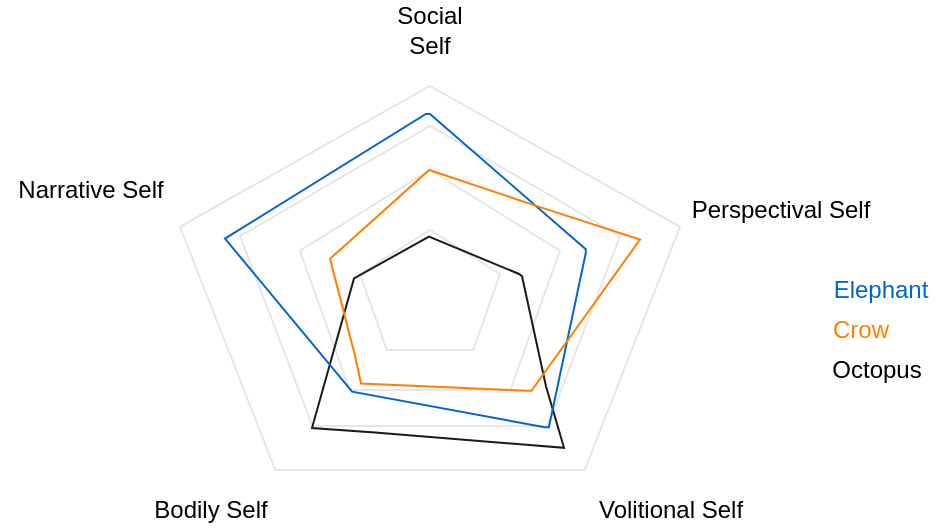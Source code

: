 <mxfile version="13.4.3" type="github">
  <diagram id="m00LCVsBQZGCc9_Un1Sd" name="Page-1">
    <mxGraphModel dx="344" dy="271" grid="1" gridSize="10" guides="1" tooltips="1" connect="1" arrows="1" fold="1" page="1" pageScale="1" pageWidth="850" pageHeight="1100" math="0" shadow="0">
      <root>
        <mxCell id="0" />
        <mxCell id="1" parent="0" />
        <mxCell id="XwFaH7wIQAs6k7ju9lew-6" value="" style="whiteSpace=wrap;html=1;shape=mxgraph.basic.pentagon;strokeColor=#E6E6E6;" vertex="1" parent="1">
          <mxGeometry x="260" y="108" width="250" height="192" as="geometry" />
        </mxCell>
        <mxCell id="XwFaH7wIQAs6k7ju9lew-4" value="" style="whiteSpace=wrap;html=1;shape=mxgraph.basic.pentagon;strokeColor=#E6E6E6;" vertex="1" parent="1">
          <mxGeometry x="290" y="128" width="190" height="150" as="geometry" />
        </mxCell>
        <mxCell id="XwFaH7wIQAs6k7ju9lew-7" value="" style="whiteSpace=wrap;html=1;shape=mxgraph.basic.pentagon;strokeColor=#E6E6E6;" vertex="1" parent="1">
          <mxGeometry x="320" y="150" width="130" height="110" as="geometry" />
        </mxCell>
        <mxCell id="XwFaH7wIQAs6k7ju9lew-3" value="" style="whiteSpace=wrap;html=1;shape=mxgraph.basic.pentagon;fillColor=#FFFFFF;strokeColor=#E6E6E6;" vertex="1" parent="1">
          <mxGeometry x="350" y="180" width="70" height="60" as="geometry" />
        </mxCell>
        <mxCell id="XwFaH7wIQAs6k7ju9lew-8" value="Social Self" style="text;html=1;strokeColor=none;fillColor=none;align=center;verticalAlign=middle;whiteSpace=wrap;rounded=0;" vertex="1" parent="1">
          <mxGeometry x="365" y="70" width="40" height="20" as="geometry" />
        </mxCell>
        <mxCell id="2" value="Bodily Self" style="text;html=1;align=center;verticalAlign=middle;resizable=0;points=[];autosize=1;" vertex="1" parent="1">
          <mxGeometry x="240" y="310" width="70" height="20" as="geometry" />
        </mxCell>
        <mxCell id="XwFaH7wIQAs6k7ju9lew-9" value="Narrative Self" style="text;html=1;align=center;verticalAlign=middle;resizable=0;points=[];autosize=1;" vertex="1" parent="1">
          <mxGeometry x="170" y="150" width="90" height="20" as="geometry" />
        </mxCell>
        <mxCell id="XwFaH7wIQAs6k7ju9lew-10" value="Volitional Self" style="text;html=1;align=center;verticalAlign=middle;resizable=0;points=[];autosize=1;" vertex="1" parent="1">
          <mxGeometry x="460" y="310" width="90" height="20" as="geometry" />
        </mxCell>
        <mxCell id="XwFaH7wIQAs6k7ju9lew-11" value="Perspectival Self" style="text;html=1;align=center;verticalAlign=middle;resizable=0;points=[];autosize=1;" vertex="1" parent="1">
          <mxGeometry x="510" y="160" width="100" height="20" as="geometry" />
        </mxCell>
        <mxCell id="XwFaH7wIQAs6k7ju9lew-19" value="&lt;font color=&quot;#0066cc&quot;&gt;Elephant&lt;/font&gt;" style="text;html=1;align=center;verticalAlign=middle;resizable=0;points=[];autosize=1;" vertex="1" parent="1">
          <mxGeometry x="580" y="200" width="60" height="20" as="geometry" />
        </mxCell>
        <mxCell id="XwFaH7wIQAs6k7ju9lew-20" value="&lt;font color=&quot;#ff8000&quot;&gt;Crow&lt;/font&gt;" style="text;html=1;align=center;verticalAlign=middle;resizable=0;points=[];autosize=1;" vertex="1" parent="1">
          <mxGeometry x="580" y="220" width="40" height="20" as="geometry" />
        </mxCell>
        <mxCell id="XwFaH7wIQAs6k7ju9lew-21" value="Octopus" style="text;html=1;align=center;verticalAlign=middle;resizable=0;points=[];autosize=1;" vertex="1" parent="1">
          <mxGeometry x="578" y="240" width="60" height="20" as="geometry" />
        </mxCell>
        <mxCell id="XwFaH7wIQAs6k7ju9lew-23" value="" style="verticalLabelPosition=bottom;verticalAlign=top;html=1;shape=mxgraph.basic.polygon;polyCoords=[[0.43,0.03],[0.73,0.2],[0.74,0.21],[0.82,0.71],[0.88,0.99],[0.25,0.92],[0.04,0.9],[0.18,0.22]];polyline=0;strokeColor=#1A1A1A;fillColor=none;" vertex="1" parent="1">
          <mxGeometry x="320" y="180" width="150" height="110" as="geometry" />
        </mxCell>
        <mxCell id="XwFaH7wIQAs6k7ju9lew-24" value="" style="verticalLabelPosition=bottom;verticalAlign=top;html=1;shape=mxgraph.basic.polygon;polyCoords=[[0.49,0],[0.5,0],[0.88,0.38],[0.88,0.39],[0.79,0.88],[0.78,0.88],[0.31,0.78],[0,0.35]];polyline=0;fillColor=none;strokeColor=#0066CC;" vertex="1" parent="1">
          <mxGeometry x="282.5" y="122" width="205" height="178" as="geometry" />
        </mxCell>
        <mxCell id="XwFaH7wIQAs6k7ju9lew-25" value="" style="verticalLabelPosition=bottom;verticalAlign=top;html=1;shape=mxgraph.basic.polygon;polyCoords=[[0.32,0],[0.69,0.16],[1,0.29],[0.65,0.92],[0.64,0.92],[0.1,0.89],[0.08,0.77],[0,0.37]];polyline=0;fillColor=none;strokeColor=#FF8000;" vertex="1" parent="1">
          <mxGeometry x="335" y="150" width="155" height="120" as="geometry" />
        </mxCell>
      </root>
    </mxGraphModel>
  </diagram>
</mxfile>
